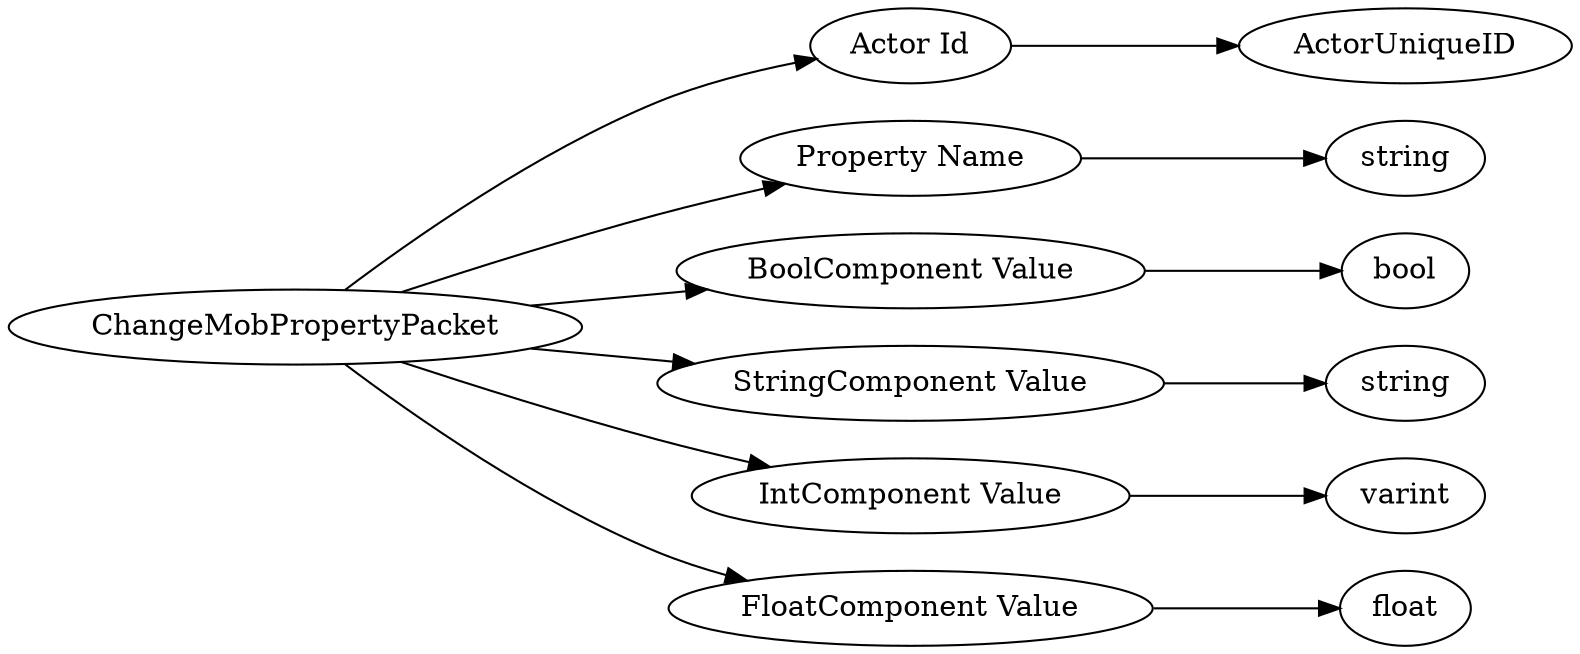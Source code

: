digraph "ChangeMobPropertyPacket" {
rankdir = LR
0
0 -> 1
1 -> 2
0 -> 3
3 -> 4
0 -> 5
5 -> 6
0 -> 7
7 -> 8
0 -> 9
9 -> 10
0 -> 11
11 -> 12

0 [label="ChangeMobPropertyPacket",comment="name: \"ChangeMobPropertyPacket\", typeName: \"\", id: 0, branchId: 182, recurseId: -1, attributes: 0, notes: \"\""];
1 [label="Actor Id",comment="name: \"Actor Id\", typeName: \"ActorUniqueID\", id: 1, branchId: 0, recurseId: -1, attributes: 256, notes: \"\""];
2 [label="ActorUniqueID",comment="name: \"ActorUniqueID\", typeName: \"\", id: 2, branchId: 0, recurseId: -1, attributes: 512, notes: \"\""];
3 [label="Property Name",comment="name: \"Property Name\", typeName: \"\", id: 3, branchId: 0, recurseId: -1, attributes: 0, notes: \"\""];
4 [label="string",comment="name: \"string\", typeName: \"\", id: 4, branchId: 0, recurseId: -1, attributes: 512, notes: \"\""];
5 [label="BoolComponent Value",comment="name: \"BoolComponent Value\", typeName: \"\", id: 5, branchId: 0, recurseId: -1, attributes: 0, notes: \"\""];
6 [label="bool",comment="name: \"bool\", typeName: \"\", id: 6, branchId: 0, recurseId: -1, attributes: 512, notes: \"\""];
7 [label="StringComponent Value",comment="name: \"StringComponent Value\", typeName: \"\", id: 7, branchId: 0, recurseId: -1, attributes: 0, notes: \"\""];
8 [label="string",comment="name: \"string\", typeName: \"\", id: 8, branchId: 0, recurseId: -1, attributes: 512, notes: \"\""];
9 [label="IntComponent Value",comment="name: \"IntComponent Value\", typeName: \"\", id: 9, branchId: 0, recurseId: -1, attributes: 0, notes: \"\""];
10 [label="varint",comment="name: \"varint\", typeName: \"\", id: 10, branchId: 0, recurseId: -1, attributes: 512, notes: \"\""];
11 [label="FloatComponent Value",comment="name: \"FloatComponent Value\", typeName: \"\", id: 11, branchId: 0, recurseId: -1, attributes: 0, notes: \"\""];
12 [label="float",comment="name: \"float\", typeName: \"\", id: 12, branchId: 0, recurseId: -1, attributes: 512, notes: \"\""];
{ rank = max;2;4;6;8;10;12}

}
